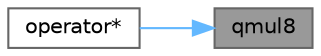 digraph "qmul8"
{
 // INTERACTIVE_SVG=YES
 // LATEX_PDF_SIZE
  bgcolor="transparent";
  edge [fontname=Helvetica,fontsize=10,labelfontname=Helvetica,labelfontsize=10];
  node [fontname=Helvetica,fontsize=10,shape=box,height=0.2,width=0.4];
  rankdir="RL";
  Node1 [id="Node000001",label="qmul8",height=0.2,width=0.4,color="gray40", fillcolor="grey60", style="filled", fontcolor="black",tooltip="8x8 bit multiplication with 8-bit result, saturating at 0xFF."];
  Node1 -> Node2 [id="edge1_Node000001_Node000002",dir="back",color="steelblue1",style="solid",tooltip=" "];
  Node2 [id="Node000002",label="operator*",height=0.2,width=0.4,color="grey40", fillcolor="white", style="filled",URL="$d0/d4b/crgb_8hpp_aeda6b694068cd82be2563b7c748d26e9.html#aeda6b694068cd82be2563b7c748d26e9",tooltip="Multiply each of the channels by a constant, saturating each channel at 0xFF."];
}
